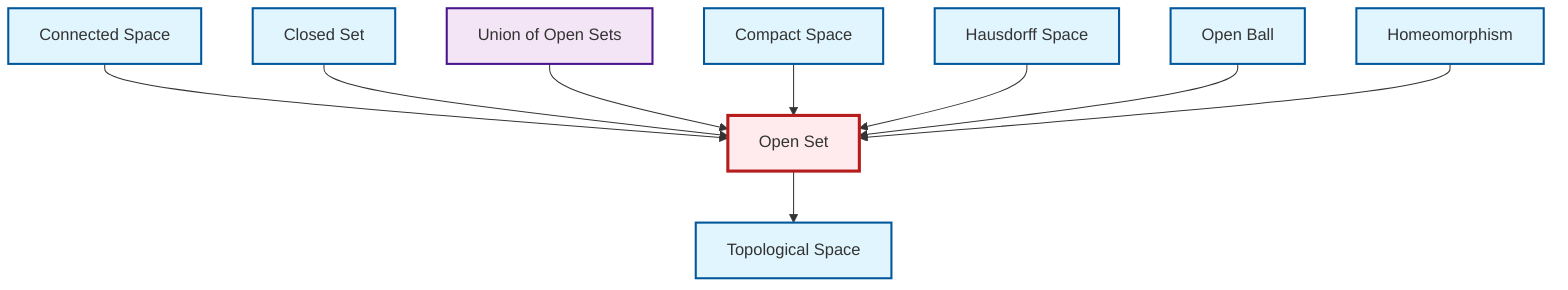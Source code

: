 graph TD
    classDef definition fill:#e1f5fe,stroke:#01579b,stroke-width:2px
    classDef theorem fill:#f3e5f5,stroke:#4a148c,stroke-width:2px
    classDef axiom fill:#fff3e0,stroke:#e65100,stroke-width:2px
    classDef example fill:#e8f5e9,stroke:#1b5e20,stroke-width:2px
    classDef current fill:#ffebee,stroke:#b71c1c,stroke-width:3px
    def-open-ball["Open Ball"]:::definition
    def-compact["Compact Space"]:::definition
    def-homeomorphism["Homeomorphism"]:::definition
    def-open-set["Open Set"]:::definition
    def-connected["Connected Space"]:::definition
    def-closed-set["Closed Set"]:::definition
    thm-union-open-sets["Union of Open Sets"]:::theorem
    def-topological-space["Topological Space"]:::definition
    def-hausdorff["Hausdorff Space"]:::definition
    def-connected --> def-open-set
    def-closed-set --> def-open-set
    thm-union-open-sets --> def-open-set
    def-compact --> def-open-set
    def-hausdorff --> def-open-set
    def-open-ball --> def-open-set
    def-homeomorphism --> def-open-set
    def-open-set --> def-topological-space
    class def-open-set current